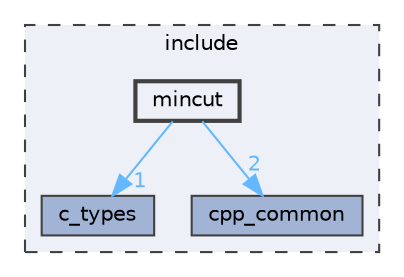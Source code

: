 digraph "mincut"
{
 // LATEX_PDF_SIZE
  bgcolor="transparent";
  edge [fontname=Helvetica,fontsize=10,labelfontname=Helvetica,labelfontsize=10];
  node [fontname=Helvetica,fontsize=10,shape=box,height=0.2,width=0.4];
  compound=true
  subgraph clusterdir_d44c64559bbebec7f509842c48db8b23 {
    graph [ bgcolor="#edf0f7", pencolor="grey25", label="include", fontname=Helvetica,fontsize=10 style="filled,dashed", URL="dir_d44c64559bbebec7f509842c48db8b23.html",tooltip=""]
  dir_d5995d5871f728649bd47ea0d6428e03 [label="c_types", fillcolor="#a2b4d6", color="grey25", style="filled", URL="dir_d5995d5871f728649bd47ea0d6428e03.html",tooltip=""];
  dir_f413d2883acb285bdeb0fac3ae939ed0 [label="cpp_common", fillcolor="#a2b4d6", color="grey25", style="filled", URL="dir_f413d2883acb285bdeb0fac3ae939ed0.html",tooltip=""];
  dir_7d01465925dd421d116b2a4a83aa52c4 [label="mincut", fillcolor="#edf0f7", color="grey25", style="filled,bold", URL="dir_7d01465925dd421d116b2a4a83aa52c4.html",tooltip=""];
  }
  dir_7d01465925dd421d116b2a4a83aa52c4->dir_d5995d5871f728649bd47ea0d6428e03 [headlabel="1", labeldistance=1.5 headhref="dir_000063_000019.html" href="dir_000063_000019.html" color="steelblue1" fontcolor="steelblue1"];
  dir_7d01465925dd421d116b2a4a83aa52c4->dir_f413d2883acb285bdeb0fac3ae939ed0 [headlabel="2", labeldistance=1.5 headhref="dir_000063_000036.html" href="dir_000063_000036.html" color="steelblue1" fontcolor="steelblue1"];
}
